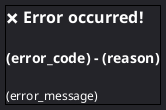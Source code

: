 @startsalt exception
	<style>
		saltDiagram {
			BackgroundColor #242429
		}
	</style>
	{+
		== <color:#ffffff><&x> Error occurred!
		.
		=== <color:#ffffff>(error_code) - (reason)
		.
		<color:#ffffff>(error_message)
	}
@endsalt